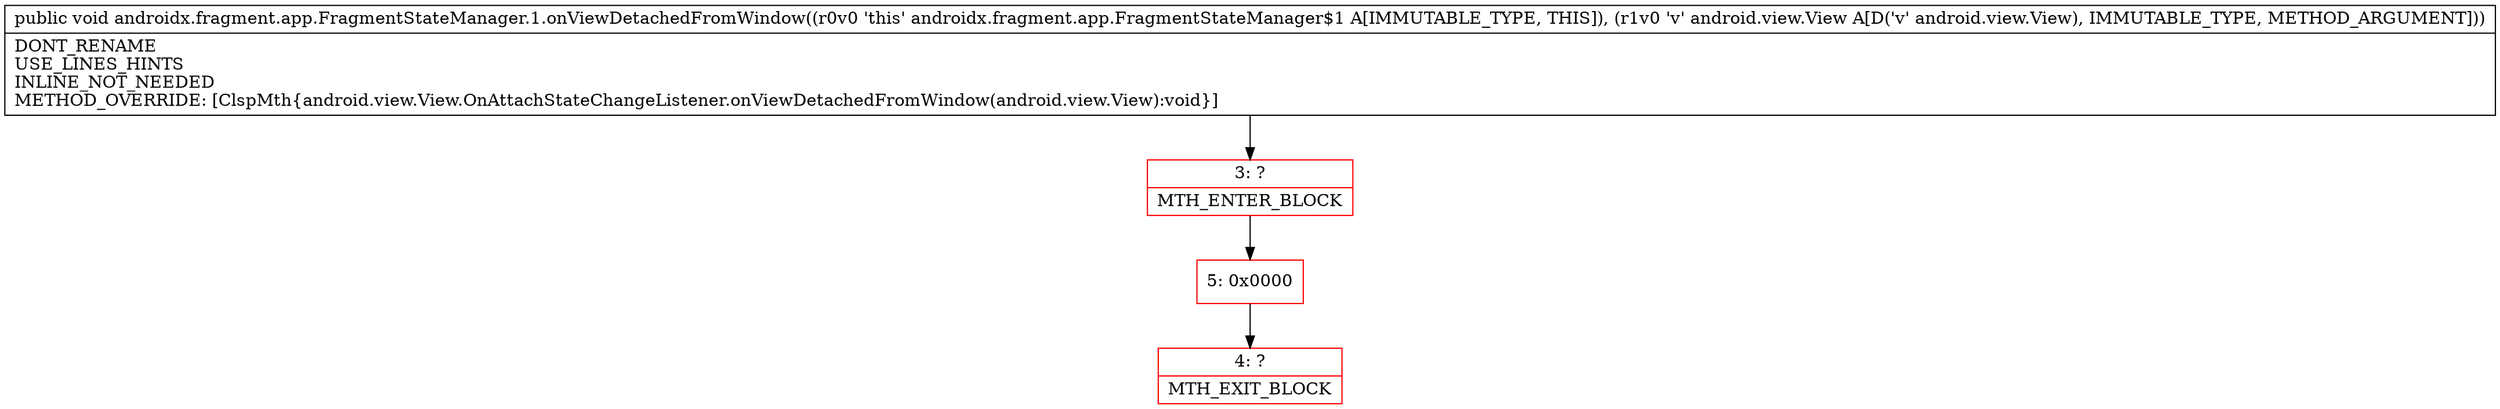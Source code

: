 digraph "CFG forandroidx.fragment.app.FragmentStateManager.1.onViewDetachedFromWindow(Landroid\/view\/View;)V" {
subgraph cluster_Region_127813439 {
label = "R(0)";
node [shape=record,color=blue];
}
Node_3 [shape=record,color=red,label="{3\:\ ?|MTH_ENTER_BLOCK\l}"];
Node_5 [shape=record,color=red,label="{5\:\ 0x0000}"];
Node_4 [shape=record,color=red,label="{4\:\ ?|MTH_EXIT_BLOCK\l}"];
MethodNode[shape=record,label="{public void androidx.fragment.app.FragmentStateManager.1.onViewDetachedFromWindow((r0v0 'this' androidx.fragment.app.FragmentStateManager$1 A[IMMUTABLE_TYPE, THIS]), (r1v0 'v' android.view.View A[D('v' android.view.View), IMMUTABLE_TYPE, METHOD_ARGUMENT]))  | DONT_RENAME\lUSE_LINES_HINTS\lINLINE_NOT_NEEDED\lMETHOD_OVERRIDE: [ClspMth\{android.view.View.OnAttachStateChangeListener.onViewDetachedFromWindow(android.view.View):void\}]\l}"];
MethodNode -> Node_3;Node_3 -> Node_5;
Node_5 -> Node_4;
}

